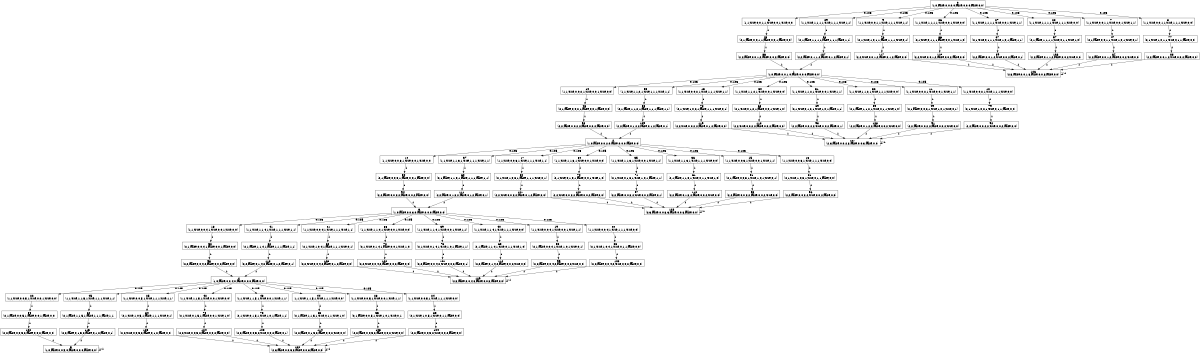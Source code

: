 digraph P {
size="8,5"
node [shape=box];
0 -> 6 [ label="0.125" ];
0 -> 7 [ label="0.125" ];
0 -> 8 [ label="0.125" ];
0 -> 9 [ label="0.125" ];
0 -> 26 [ label="0.125" ];
0 -> 27 [ label="0.125" ];
0 -> 28 [ label="0.125" ];
0 -> 29 [ label="0.125" ];
1 -> 10 [ label="0.125" ];
1 -> 11 [ label="0.125" ];
1 -> 12 [ label="0.125" ];
1 -> 13 [ label="0.125" ];
1 -> 30 [ label="0.125" ];
1 -> 31 [ label="0.125" ];
1 -> 32 [ label="0.125" ];
1 -> 33 [ label="0.125" ];
2 -> 14 [ label="0.125" ];
2 -> 15 [ label="0.125" ];
2 -> 16 [ label="0.125" ];
2 -> 17 [ label="0.125" ];
2 -> 34 [ label="0.125" ];
2 -> 35 [ label="0.125" ];
2 -> 36 [ label="0.125" ];
2 -> 37 [ label="0.125" ];
3 -> 18 [ label="0.125" ];
3 -> 19 [ label="0.125" ];
3 -> 20 [ label="0.125" ];
3 -> 21 [ label="0.125" ];
3 -> 38 [ label="0.125" ];
3 -> 39 [ label="0.125" ];
3 -> 40 [ label="0.125" ];
3 -> 41 [ label="0.125" ];
4 -> 22 [ label="0.125" ];
4 -> 23 [ label="0.125" ];
4 -> 24 [ label="0.125" ];
4 -> 25 [ label="0.125" ];
4 -> 42 [ label="0.125" ];
4 -> 43 [ label="0.125" ];
4 -> 44 [ label="0.125" ];
4 -> 45 [ label="0.125" ];
5 -> 5 [ label="1" ];
6 -> 46 [ label="1" ];
7 -> 47 [ label="1" ];
8 -> 77 [ label="1" ];
9 -> 76 [ label="1" ];
10 -> 48 [ label="1" ];
11 -> 49 [ label="1" ];
12 -> 79 [ label="1" ];
13 -> 78 [ label="1" ];
14 -> 50 [ label="1" ];
15 -> 51 [ label="1" ];
16 -> 81 [ label="1" ];
17 -> 80 [ label="1" ];
18 -> 52 [ label="1" ];
19 -> 53 [ label="1" ];
20 -> 83 [ label="1" ];
21 -> 82 [ label="1" ];
22 -> 54 [ label="1" ];
23 -> 55 [ label="1" ];
24 -> 85 [ label="1" ];
25 -> 84 [ label="1" ];
26 -> 66 [ label="1" ];
27 -> 67 [ label="1" ];
28 -> 57 [ label="1" ];
29 -> 56 [ label="1" ];
30 -> 68 [ label="1" ];
31 -> 69 [ label="1" ];
32 -> 59 [ label="1" ];
33 -> 58 [ label="1" ];
34 -> 70 [ label="1" ];
35 -> 71 [ label="1" ];
36 -> 61 [ label="1" ];
37 -> 60 [ label="1" ];
38 -> 72 [ label="1" ];
39 -> 73 [ label="1" ];
40 -> 63 [ label="1" ];
41 -> 62 [ label="1" ];
42 -> 74 [ label="1" ];
43 -> 75 [ label="1" ];
44 -> 65 [ label="1" ];
45 -> 64 [ label="1" ];
46 -> 86 [ label="1" ];
47 -> 87 [ label="1" ];
48 -> 90 [ label="1" ];
49 -> 91 [ label="1" ];
50 -> 94 [ label="1" ];
51 -> 95 [ label="1" ];
52 -> 98 [ label="1" ];
53 -> 99 [ label="1" ];
54 -> 102 [ label="1" ];
55 -> 103 [ label="1" ];
56 -> 107 [ label="1" ];
57 -> 106 [ label="1" ];
58 -> 109 [ label="1" ];
59 -> 108 [ label="1" ];
60 -> 111 [ label="1" ];
61 -> 110 [ label="1" ];
62 -> 113 [ label="1" ];
63 -> 112 [ label="1" ];
64 -> 115 [ label="1" ];
65 -> 114 [ label="1" ];
66 -> 116 [ label="1" ];
67 -> 89 [ label="1" ];
68 -> 118 [ label="1" ];
69 -> 93 [ label="1" ];
70 -> 120 [ label="1" ];
71 -> 97 [ label="1" ];
72 -> 122 [ label="1" ];
73 -> 101 [ label="1" ];
74 -> 124 [ label="1" ];
75 -> 105 [ label="1" ];
76 -> 117 [ label="1" ];
77 -> 88 [ label="1" ];
78 -> 119 [ label="1" ];
79 -> 92 [ label="1" ];
80 -> 121 [ label="1" ];
81 -> 96 [ label="1" ];
82 -> 123 [ label="1" ];
83 -> 100 [ label="1" ];
84 -> 125 [ label="1" ];
85 -> 104 [ label="1" ];
86 -> 1 [ label="1" ];
87 -> 126 [ label="1" ];
88 -> 126 [ label="1" ];
89 -> 126 [ label="1" ];
90 -> 2 [ label="1" ];
91 -> 127 [ label="1" ];
92 -> 127 [ label="1" ];
93 -> 127 [ label="1" ];
94 -> 3 [ label="1" ];
95 -> 128 [ label="1" ];
96 -> 128 [ label="1" ];
97 -> 128 [ label="1" ];
98 -> 4 [ label="1" ];
99 -> 129 [ label="1" ];
100 -> 129 [ label="1" ];
101 -> 129 [ label="1" ];
102 -> 5 [ label="1" ];
103 -> 130 [ label="1" ];
104 -> 130 [ label="1" ];
105 -> 130 [ label="1" ];
106 -> 126 [ label="1" ];
107 -> 1 [ label="1" ];
108 -> 127 [ label="1" ];
109 -> 2 [ label="1" ];
110 -> 128 [ label="1" ];
111 -> 3 [ label="1" ];
112 -> 129 [ label="1" ];
113 -> 4 [ label="1" ];
114 -> 130 [ label="1" ];
115 -> 5 [ label="1" ];
116 -> 126 [ label="1" ];
117 -> 126 [ label="1" ];
118 -> 127 [ label="1" ];
119 -> 127 [ label="1" ];
120 -> 128 [ label="1" ];
121 -> 128 [ label="1" ];
122 -> 129 [ label="1" ];
123 -> 129 [ label="1" ];
124 -> 130 [ label="1" ];
125 -> 130 [ label="1" ];
126 -> 126 [ label="1" ];
127 -> 127 [ label="1" ];
128 -> 128 [ label="1" ];
129 -> 129 [ label="1" ];
130 -> 130 [ label="1" ];
0 [label="0\n(1,0,false,0,0,0,0,false,0,0,0,false,0,0)"];
1 [label="1\n(1,0,false,0,0,1,0,false,0,0,0,false,0,0)"];
2 [label="2\n(1,0,false,0,0,2,0,false,0,0,0,false,0,0)"];
3 [label="3\n(1,0,false,0,0,3,0,false,0,0,0,false,0,0)"];
4 [label="4\n(1,0,false,0,0,4,0,false,0,0,0,false,0,0)"];
5 [label="5\n(1,0,false,0,0,5,0,false,0,0,0,false,0,0)"];
6 [label="6\n(1,1,true,0,0,1,1,true,0,0,1,true,0,0)"];
7 [label="7\n(1,1,true,0,0,1,1,true,0,0,1,true,1,1)"];
8 [label="8\n(1,1,true,0,0,1,1,true,1,1,1,true,0,0)"];
9 [label="9\n(1,1,true,0,0,1,1,true,1,1,1,true,1,1)"];
10 [label="10\n(1,1,true,0,0,2,1,true,0,0,1,true,0,0)"];
11 [label="11\n(1,1,true,0,0,2,1,true,0,0,1,true,1,1)"];
12 [label="12\n(1,1,true,0,0,2,1,true,1,1,1,true,0,0)"];
13 [label="13\n(1,1,true,0,0,2,1,true,1,1,1,true,1,1)"];
14 [label="14\n(1,1,true,0,0,3,1,true,0,0,1,true,0,0)"];
15 [label="15\n(1,1,true,0,0,3,1,true,0,0,1,true,1,1)"];
16 [label="16\n(1,1,true,0,0,3,1,true,1,1,1,true,0,0)"];
17 [label="17\n(1,1,true,0,0,3,1,true,1,1,1,true,1,1)"];
18 [label="18\n(1,1,true,0,0,4,1,true,0,0,1,true,0,0)"];
19 [label="19\n(1,1,true,0,0,4,1,true,0,0,1,true,1,1)"];
20 [label="20\n(1,1,true,0,0,4,1,true,1,1,1,true,0,0)"];
21 [label="21\n(1,1,true,0,0,4,1,true,1,1,1,true,1,1)"];
22 [label="22\n(1,1,true,0,0,5,1,true,0,0,1,true,0,0)"];
23 [label="23\n(1,1,true,0,0,5,1,true,0,0,1,true,1,1)"];
24 [label="24\n(1,1,true,0,0,5,1,true,1,1,1,true,0,0)"];
25 [label="25\n(1,1,true,0,0,5,1,true,1,1,1,true,1,1)"];
26 [label="26\n(1,1,true,1,1,1,1,true,0,0,1,true,0,0)"];
27 [label="27\n(1,1,true,1,1,1,1,true,0,0,1,true,1,1)"];
28 [label="28\n(1,1,true,1,1,1,1,true,1,1,1,true,0,0)"];
29 [label="29\n(1,1,true,1,1,1,1,true,1,1,1,true,1,1)"];
30 [label="30\n(1,1,true,1,1,2,1,true,0,0,1,true,0,0)"];
31 [label="31\n(1,1,true,1,1,2,1,true,0,0,1,true,1,1)"];
32 [label="32\n(1,1,true,1,1,2,1,true,1,1,1,true,0,0)"];
33 [label="33\n(1,1,true,1,1,2,1,true,1,1,1,true,1,1)"];
34 [label="34\n(1,1,true,1,1,3,1,true,0,0,1,true,0,0)"];
35 [label="35\n(1,1,true,1,1,3,1,true,0,0,1,true,1,1)"];
36 [label="36\n(1,1,true,1,1,3,1,true,1,1,1,true,0,0)"];
37 [label="37\n(1,1,true,1,1,3,1,true,1,1,1,true,1,1)"];
38 [label="38\n(1,1,true,1,1,4,1,true,0,0,1,true,0,0)"];
39 [label="39\n(1,1,true,1,1,4,1,true,0,0,1,true,1,1)"];
40 [label="40\n(1,1,true,1,1,4,1,true,1,1,1,true,0,0)"];
41 [label="41\n(1,1,true,1,1,4,1,true,1,1,1,true,1,1)"];
42 [label="42\n(1,1,true,1,1,5,1,true,0,0,1,true,0,0)"];
43 [label="43\n(1,1,true,1,1,5,1,true,0,0,1,true,1,1)"];
44 [label="44\n(1,1,true,1,1,5,1,true,1,1,1,true,0,0)"];
45 [label="45\n(1,1,true,1,1,5,1,true,1,1,1,true,1,1)"];
46 [label="46\n(2,1,false,0,0,1,1,false,0,0,1,false,0,0)"];
47 [label="47\n(2,1,false,0,0,1,1,true,1,0,1,true,0,1)"];
48 [label="48\n(2,1,false,0,0,2,1,false,0,0,1,false,0,0)"];
49 [label="49\n(2,1,false,0,0,2,1,true,1,0,1,true,0,1)"];
50 [label="50\n(2,1,false,0,0,3,1,false,0,0,1,false,0,0)"];
51 [label="51\n(2,1,false,0,0,3,1,true,1,0,1,true,0,1)"];
52 [label="52\n(2,1,false,0,0,4,1,false,0,0,1,false,0,0)"];
53 [label="53\n(2,1,false,0,0,4,1,true,1,0,1,true,0,1)"];
54 [label="54\n(2,1,false,0,0,5,1,false,0,0,1,false,0,0)"];
55 [label="55\n(2,1,false,0,0,5,1,true,1,0,1,true,0,1)"];
56 [label="56\n(2,1,false,1,1,1,1,false,1,1,1,false,1,1)"];
57 [label="57\n(2,1,false,1,1,1,1,true,0,1,1,true,1,0)"];
58 [label="58\n(2,1,false,1,1,2,1,false,1,1,1,false,1,1)"];
59 [label="59\n(2,1,false,1,1,2,1,true,0,1,1,true,1,0)"];
60 [label="60\n(2,1,false,1,1,3,1,false,1,1,1,false,1,1)"];
61 [label="61\n(2,1,false,1,1,3,1,true,0,1,1,true,1,0)"];
62 [label="62\n(2,1,false,1,1,4,1,false,1,1,1,false,1,1)"];
63 [label="63\n(2,1,false,1,1,4,1,true,0,1,1,true,1,0)"];
64 [label="64\n(2,1,false,1,1,5,1,false,1,1,1,false,1,1)"];
65 [label="65\n(2,1,false,1,1,5,1,true,0,1,1,true,1,0)"];
66 [label="66\n(2,1,true,0,1,1,1,false,0,0,1,true,1,0)"];
67 [label="67\n(2,1,true,0,1,1,1,true,1,0,1,false,1,1)"];
68 [label="68\n(2,1,true,0,1,2,1,false,0,0,1,true,1,0)"];
69 [label="69\n(2,1,true,0,1,2,1,true,1,0,1,false,1,1)"];
70 [label="70\n(2,1,true,0,1,3,1,false,0,0,1,true,1,0)"];
71 [label="71\n(2,1,true,0,1,3,1,true,1,0,1,false,1,1)"];
72 [label="72\n(2,1,true,0,1,4,1,false,0,0,1,true,1,0)"];
73 [label="73\n(2,1,true,0,1,4,1,true,1,0,1,false,1,1)"];
74 [label="74\n(2,1,true,0,1,5,1,false,0,0,1,true,1,0)"];
75 [label="75\n(2,1,true,0,1,5,1,true,1,0,1,false,1,1)"];
76 [label="76\n(2,1,true,1,0,1,1,false,1,1,1,true,0,1)"];
77 [label="77\n(2,1,true,1,0,1,1,true,0,1,1,false,0,0)"];
78 [label="78\n(2,1,true,1,0,2,1,false,1,1,1,true,0,1)"];
79 [label="79\n(2,1,true,1,0,2,1,true,0,1,1,false,0,0)"];
80 [label="80\n(2,1,true,1,0,3,1,false,1,1,1,true,0,1)"];
81 [label="81\n(2,1,true,1,0,3,1,true,0,1,1,false,0,0)"];
82 [label="82\n(2,1,true,1,0,4,1,false,1,1,1,true,0,1)"];
83 [label="83\n(2,1,true,1,0,4,1,true,0,1,1,false,0,0)"];
84 [label="84\n(2,1,true,1,0,5,1,false,1,1,1,true,0,1)"];
85 [label="85\n(2,1,true,1,0,5,1,true,0,1,1,false,0,0)"];
86 [label="86\n(2,2,false,0,0,1,2,false,0,0,2,false,0,0)"];
87 [label="87\n(2,2,false,0,0,1,2,false,0,0,2,true,0,0)"];
88 [label="88\n(2,2,false,0,0,1,2,true,0,0,2,false,0,0)"];
89 [label="89\n(2,2,false,0,0,1,2,true,0,0,2,false,0,1)"];
90 [label="90\n(2,2,false,0,0,2,2,false,0,0,2,false,0,0)"];
91 [label="91\n(2,2,false,0,0,2,2,false,0,0,2,true,0,0)"];
92 [label="92\n(2,2,false,0,0,2,2,true,0,0,2,false,0,0)"];
93 [label="93\n(2,2,false,0,0,2,2,true,0,0,2,false,0,1)"];
94 [label="94\n(2,2,false,0,0,3,2,false,0,0,2,false,0,0)"];
95 [label="95\n(2,2,false,0,0,3,2,false,0,0,2,true,0,0)"];
96 [label="96\n(2,2,false,0,0,3,2,true,0,0,2,false,0,0)"];
97 [label="97\n(2,2,false,0,0,3,2,true,0,0,2,false,0,1)"];
98 [label="98\n(2,2,false,0,0,4,2,false,0,0,2,false,0,0)"];
99 [label="99\n(2,2,false,0,0,4,2,false,0,0,2,true,0,0)"];
100 [label="100\n(2,2,false,0,0,4,2,true,0,0,2,false,0,0)"];
101 [label="101\n(2,2,false,0,0,4,2,true,0,0,2,false,0,1)"];
102 [label="102\n(2,2,false,0,0,5,2,false,0,0,2,false,0,0)"];
103 [label="103\n(2,2,false,0,0,5,2,false,0,0,2,true,0,0)"];
104 [label="104\n(2,2,false,0,0,5,2,true,0,0,2,false,0,0)"];
105 [label="105\n(2,2,false,0,0,5,2,true,0,0,2,false,0,1)"];
106 [label="106\n(2,2,false,0,1,1,2,false,0,0,2,true,0,0)"];
107 [label="107\n(2,2,false,0,1,1,2,false,0,1,2,false,0,1)"];
108 [label="108\n(2,2,false,0,1,2,2,false,0,0,2,true,0,0)"];
109 [label="109\n(2,2,false,0,1,2,2,false,0,1,2,false,0,1)"];
110 [label="110\n(2,2,false,0,1,3,2,false,0,0,2,true,0,0)"];
111 [label="111\n(2,2,false,0,1,3,2,false,0,1,2,false,0,1)"];
112 [label="112\n(2,2,false,0,1,4,2,false,0,0,2,true,0,0)"];
113 [label="113\n(2,2,false,0,1,4,2,false,0,1,2,false,0,1)"];
114 [label="114\n(2,2,false,0,1,5,2,false,0,0,2,true,0,0)"];
115 [label="115\n(2,2,false,0,1,5,2,false,0,1,2,false,0,1)"];
116 [label="116\n(2,2,true,0,0,1,2,false,0,0,2,false,0,0)"];
117 [label="117\n(2,2,true,0,0,1,2,false,0,1,2,false,0,0)"];
118 [label="118\n(2,2,true,0,0,2,2,false,0,0,2,false,0,0)"];
119 [label="119\n(2,2,true,0,0,2,2,false,0,1,2,false,0,0)"];
120 [label="120\n(2,2,true,0,0,3,2,false,0,0,2,false,0,0)"];
121 [label="121\n(2,2,true,0,0,3,2,false,0,1,2,false,0,0)"];
122 [label="122\n(2,2,true,0,0,4,2,false,0,0,2,false,0,0)"];
123 [label="123\n(2,2,true,0,0,4,2,false,0,1,2,false,0,0)"];
124 [label="124\n(2,2,true,0,0,5,2,false,0,0,2,false,0,0)"];
125 [label="125\n(2,2,true,0,0,5,2,false,0,1,2,false,0,0)"];
126 [label="126\n(2,3,false,0,0,1,3,false,0,0,3,false,0,0)"];
127 [label="127\n(2,3,false,0,0,2,3,false,0,0,3,false,0,0)"];
128 [label="128\n(2,3,false,0,0,3,3,false,0,0,3,false,0,0)"];
129 [label="129\n(2,3,false,0,0,4,3,false,0,0,3,false,0,0)"];
130 [label="130\n(2,3,false,0,0,5,3,false,0,0,3,false,0,0)"];
}
